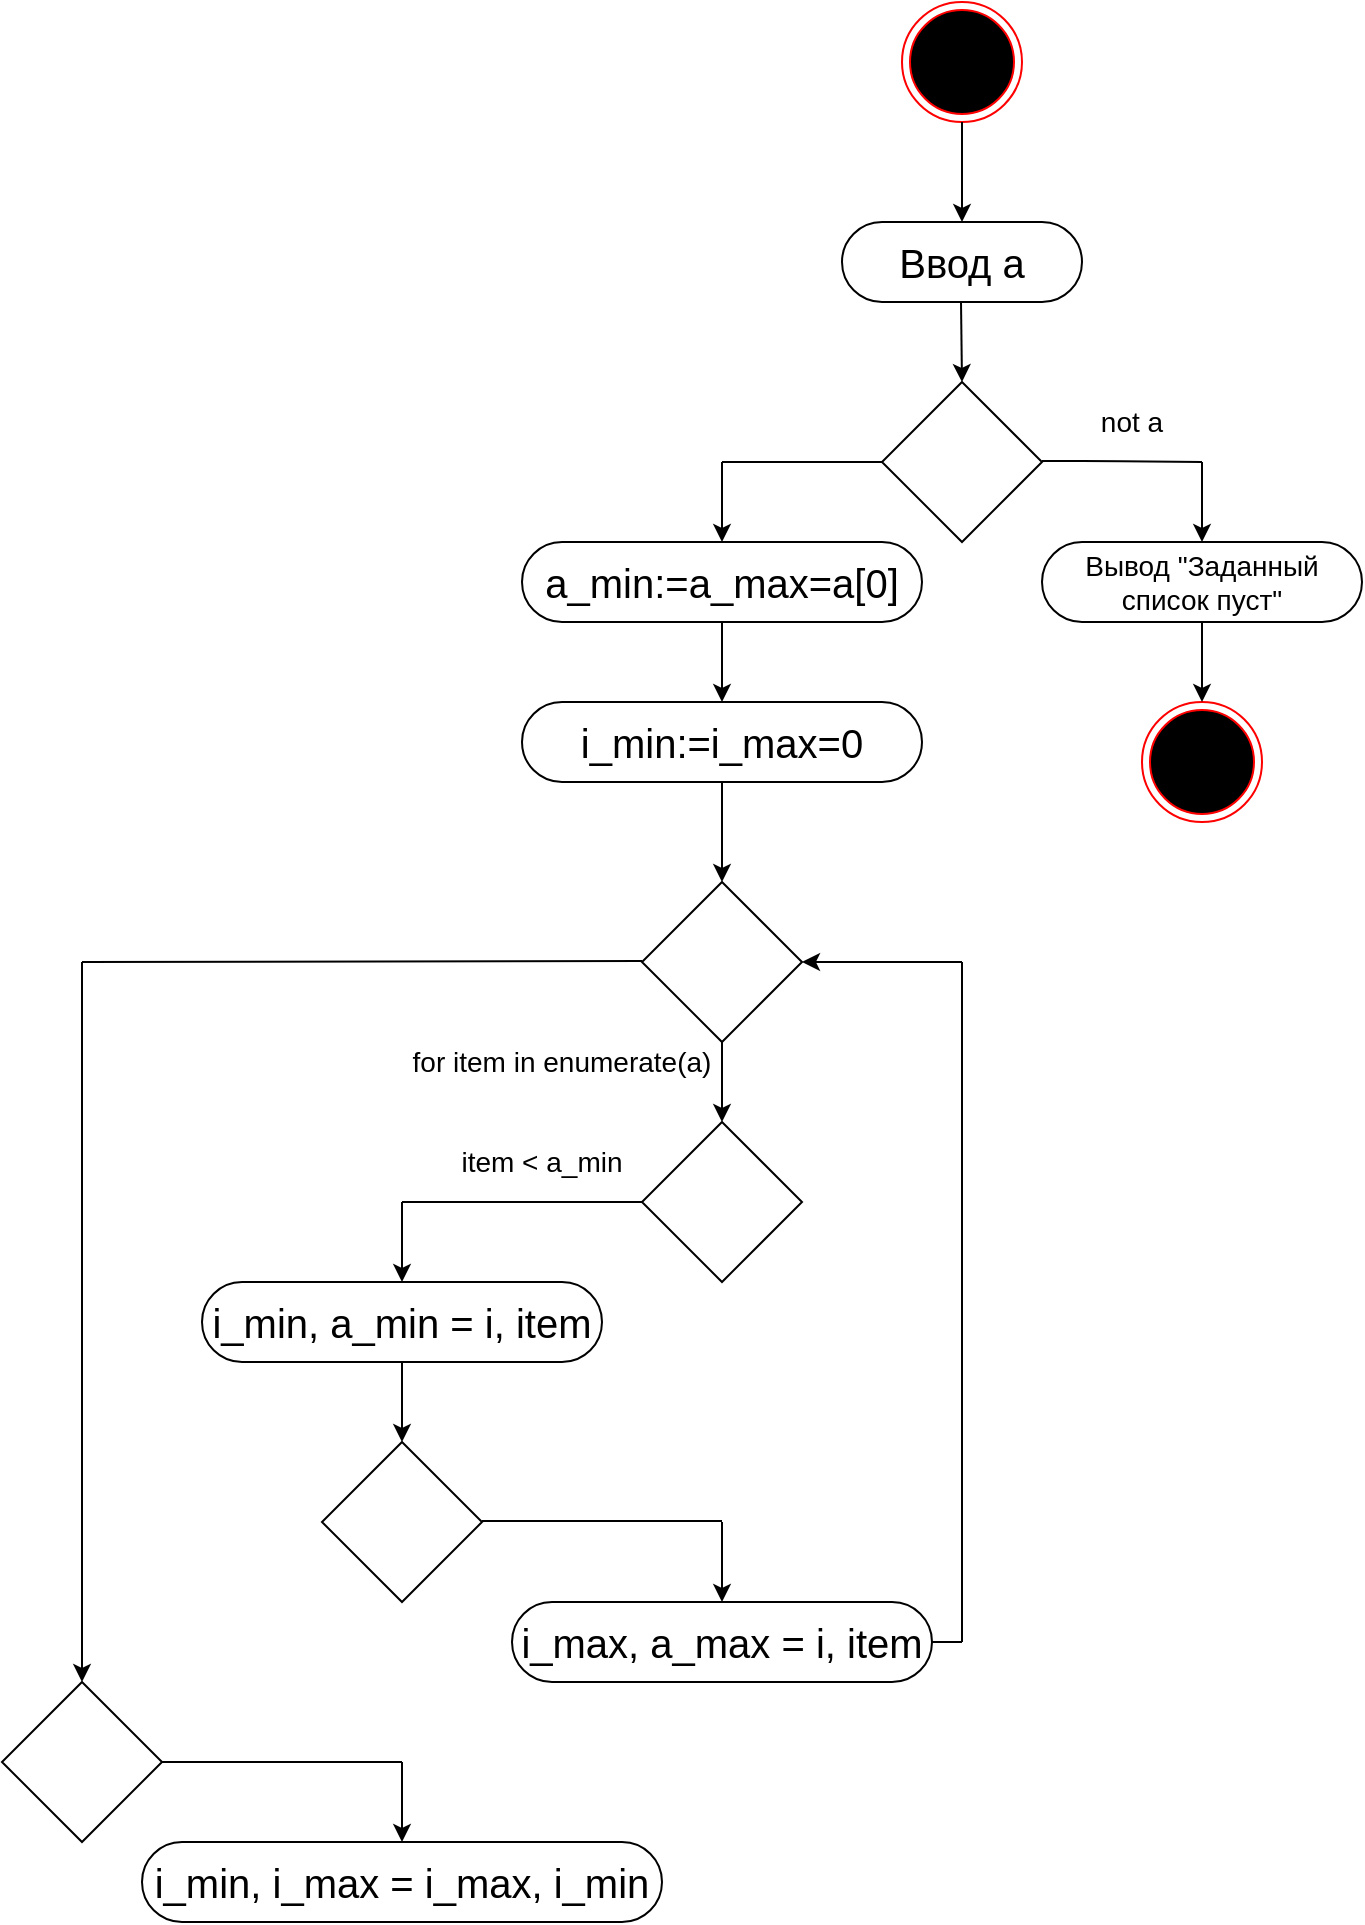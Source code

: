 <mxfile version="14.7.1" type="github">
  <diagram id="1G36SkYrBmARHfN4nVAl" name="Page-1">
    <mxGraphModel dx="269" dy="569" grid="1" gridSize="10" guides="1" tooltips="1" connect="1" arrows="1" fold="1" page="1" pageScale="1" pageWidth="827" pageHeight="1169" math="0" shadow="0">
      <root>
        <mxCell id="0" />
        <mxCell id="1" parent="0" />
        <mxCell id="stZG2l_DTAM-XmHHD5Aj-29" value="" style="ellipse;html=1;shape=endState;fillColor=#000000;strokeColor=#ff0000;" vertex="1" parent="1">
          <mxGeometry x="490" y="40" width="60" height="60" as="geometry" />
        </mxCell>
        <mxCell id="stZG2l_DTAM-XmHHD5Aj-30" value="" style="endArrow=classic;html=1;" edge="1" parent="1">
          <mxGeometry width="50" height="50" relative="1" as="geometry">
            <mxPoint x="520" y="100" as="sourcePoint" />
            <mxPoint x="520" y="150" as="targetPoint" />
          </mxGeometry>
        </mxCell>
        <mxCell id="stZG2l_DTAM-XmHHD5Aj-31" value="Ввод a" style="rounded=1;whiteSpace=wrap;html=1;arcSize=50;fontSize=20;" vertex="1" parent="1">
          <mxGeometry x="460" y="150" width="120" height="40" as="geometry" />
        </mxCell>
        <mxCell id="stZG2l_DTAM-XmHHD5Aj-32" value="" style="endArrow=classic;html=1;" edge="1" parent="1">
          <mxGeometry width="50" height="50" relative="1" as="geometry">
            <mxPoint x="519.5" y="190" as="sourcePoint" />
            <mxPoint x="520" y="230" as="targetPoint" />
          </mxGeometry>
        </mxCell>
        <mxCell id="stZG2l_DTAM-XmHHD5Aj-33" value="" style="rhombus;whiteSpace=wrap;html=1;fontSize=20;strokeColor=#000000;" vertex="1" parent="1">
          <mxGeometry x="480" y="230" width="80" height="80" as="geometry" />
        </mxCell>
        <mxCell id="stZG2l_DTAM-XmHHD5Aj-34" value="" style="endArrow=none;html=1;fontSize=20;" edge="1" parent="1">
          <mxGeometry width="50" height="50" relative="1" as="geometry">
            <mxPoint x="560" y="269.5" as="sourcePoint" />
            <mxPoint x="640" y="270" as="targetPoint" />
            <Array as="points">
              <mxPoint x="590" y="269.5" />
            </Array>
          </mxGeometry>
        </mxCell>
        <mxCell id="stZG2l_DTAM-XmHHD5Aj-35" value="" style="endArrow=classic;html=1;fontSize=20;" edge="1" parent="1">
          <mxGeometry width="50" height="50" relative="1" as="geometry">
            <mxPoint x="640" y="270" as="sourcePoint" />
            <mxPoint x="640" y="310" as="targetPoint" />
          </mxGeometry>
        </mxCell>
        <mxCell id="stZG2l_DTAM-XmHHD5Aj-36" value="a_min:=a_max=a[0]" style="rounded=1;whiteSpace=wrap;html=1;arcSize=50;fontSize=20;" vertex="1" parent="1">
          <mxGeometry x="300" y="310" width="200" height="40" as="geometry" />
        </mxCell>
        <mxCell id="stZG2l_DTAM-XmHHD5Aj-37" value="" style="endArrow=none;html=1;fontSize=20;" edge="1" parent="1">
          <mxGeometry width="50" height="50" relative="1" as="geometry">
            <mxPoint x="400" y="270" as="sourcePoint" />
            <mxPoint x="480" y="270" as="targetPoint" />
          </mxGeometry>
        </mxCell>
        <mxCell id="stZG2l_DTAM-XmHHD5Aj-38" value="" style="endArrow=classic;html=1;fontSize=20;" edge="1" parent="1">
          <mxGeometry width="50" height="50" relative="1" as="geometry">
            <mxPoint x="400" y="270" as="sourcePoint" />
            <mxPoint x="400" y="310" as="targetPoint" />
          </mxGeometry>
        </mxCell>
        <mxCell id="stZG2l_DTAM-XmHHD5Aj-39" value="Вывод &quot;Заданный список пуст&quot;" style="rounded=1;whiteSpace=wrap;html=1;arcSize=50;fontSize=14;" vertex="1" parent="1">
          <mxGeometry x="560" y="310" width="160" height="40" as="geometry" />
        </mxCell>
        <mxCell id="stZG2l_DTAM-XmHHD5Aj-40" value="" style="endArrow=classic;html=1;fontSize=14;" edge="1" parent="1">
          <mxGeometry width="50" height="50" relative="1" as="geometry">
            <mxPoint x="400" y="350" as="sourcePoint" />
            <mxPoint x="400" y="390" as="targetPoint" />
          </mxGeometry>
        </mxCell>
        <mxCell id="stZG2l_DTAM-XmHHD5Aj-41" value="" style="ellipse;html=1;shape=endState;fillColor=#000000;strokeColor=#ff0000;" vertex="1" parent="1">
          <mxGeometry x="610" y="390" width="60" height="60" as="geometry" />
        </mxCell>
        <mxCell id="stZG2l_DTAM-XmHHD5Aj-42" value="" style="endArrow=classic;html=1;fontSize=14;" edge="1" parent="1">
          <mxGeometry width="50" height="50" relative="1" as="geometry">
            <mxPoint x="640" y="350" as="sourcePoint" />
            <mxPoint x="640" y="390" as="targetPoint" />
          </mxGeometry>
        </mxCell>
        <mxCell id="stZG2l_DTAM-XmHHD5Aj-52" value="" style="rhombus;whiteSpace=wrap;html=1;fontSize=20;strokeColor=#000000;" vertex="1" parent="1">
          <mxGeometry x="360" y="480" width="80" height="80" as="geometry" />
        </mxCell>
        <mxCell id="stZG2l_DTAM-XmHHD5Aj-57" value="not a" style="text;html=1;strokeColor=none;fillColor=none;align=center;verticalAlign=middle;whiteSpace=wrap;rounded=0;fontSize=14;" vertex="1" parent="1">
          <mxGeometry x="560" y="240" width="90" height="20" as="geometry" />
        </mxCell>
        <mxCell id="stZG2l_DTAM-XmHHD5Aj-58" value="for item in enumerate(a)" style="text;html=1;strokeColor=none;fillColor=none;align=center;verticalAlign=middle;whiteSpace=wrap;rounded=0;fontSize=14;" vertex="1" parent="1">
          <mxGeometry x="240" y="560" width="160" height="20" as="geometry" />
        </mxCell>
        <mxCell id="stZG2l_DTAM-XmHHD5Aj-62" value="i_min:=i_max=0" style="rounded=1;whiteSpace=wrap;html=1;arcSize=50;fontSize=20;" vertex="1" parent="1">
          <mxGeometry x="300" y="390" width="200" height="40" as="geometry" />
        </mxCell>
        <mxCell id="stZG2l_DTAM-XmHHD5Aj-65" value="" style="endArrow=classic;html=1;fontSize=14;exitX=0.5;exitY=1;exitDx=0;exitDy=0;" edge="1" parent="1" source="stZG2l_DTAM-XmHHD5Aj-62">
          <mxGeometry width="50" height="50" relative="1" as="geometry">
            <mxPoint x="420" y="370" as="sourcePoint" />
            <mxPoint x="400" y="480" as="targetPoint" />
          </mxGeometry>
        </mxCell>
        <mxCell id="stZG2l_DTAM-XmHHD5Aj-66" value="" style="endArrow=classic;html=1;" edge="1" parent="1">
          <mxGeometry width="50" height="50" relative="1" as="geometry">
            <mxPoint x="400" y="560" as="sourcePoint" />
            <mxPoint x="400" y="600" as="targetPoint" />
          </mxGeometry>
        </mxCell>
        <mxCell id="stZG2l_DTAM-XmHHD5Aj-67" value="" style="rhombus;whiteSpace=wrap;html=1;fontSize=20;strokeColor=#000000;" vertex="1" parent="1">
          <mxGeometry x="360" y="600" width="80" height="80" as="geometry" />
        </mxCell>
        <mxCell id="stZG2l_DTAM-XmHHD5Aj-68" value="item &amp;lt; a_min" style="text;html=1;strokeColor=none;fillColor=none;align=center;verticalAlign=middle;whiteSpace=wrap;rounded=0;fontSize=14;" vertex="1" parent="1">
          <mxGeometry x="230" y="610" width="160" height="20" as="geometry" />
        </mxCell>
        <mxCell id="stZG2l_DTAM-XmHHD5Aj-69" value="" style="endArrow=none;html=1;" edge="1" parent="1">
          <mxGeometry width="50" height="50" relative="1" as="geometry">
            <mxPoint x="240" y="640" as="sourcePoint" />
            <mxPoint x="360" y="640" as="targetPoint" />
          </mxGeometry>
        </mxCell>
        <mxCell id="stZG2l_DTAM-XmHHD5Aj-74" value="" style="endArrow=classic;html=1;" edge="1" parent="1">
          <mxGeometry width="50" height="50" relative="1" as="geometry">
            <mxPoint x="240" y="640" as="sourcePoint" />
            <mxPoint x="240" y="680" as="targetPoint" />
          </mxGeometry>
        </mxCell>
        <mxCell id="stZG2l_DTAM-XmHHD5Aj-75" value="i_min, a_min = i, item" style="rounded=1;whiteSpace=wrap;html=1;arcSize=50;fontSize=20;" vertex="1" parent="1">
          <mxGeometry x="140" y="680" width="200" height="40" as="geometry" />
        </mxCell>
        <mxCell id="stZG2l_DTAM-XmHHD5Aj-77" value="" style="endArrow=classic;html=1;" edge="1" parent="1">
          <mxGeometry width="50" height="50" relative="1" as="geometry">
            <mxPoint x="240" y="720" as="sourcePoint" />
            <mxPoint x="240" y="760" as="targetPoint" />
          </mxGeometry>
        </mxCell>
        <mxCell id="stZG2l_DTAM-XmHHD5Aj-78" value="" style="rhombus;whiteSpace=wrap;html=1;fontSize=20;strokeColor=#000000;" vertex="1" parent="1">
          <mxGeometry x="200" y="760" width="80" height="80" as="geometry" />
        </mxCell>
        <mxCell id="stZG2l_DTAM-XmHHD5Aj-79" value="" style="endArrow=none;html=1;" edge="1" parent="1">
          <mxGeometry width="50" height="50" relative="1" as="geometry">
            <mxPoint x="280" y="799.5" as="sourcePoint" />
            <mxPoint x="400" y="799.5" as="targetPoint" />
          </mxGeometry>
        </mxCell>
        <mxCell id="stZG2l_DTAM-XmHHD5Aj-80" value="" style="endArrow=classic;html=1;" edge="1" parent="1">
          <mxGeometry width="50" height="50" relative="1" as="geometry">
            <mxPoint x="400" y="800" as="sourcePoint" />
            <mxPoint x="400" y="840" as="targetPoint" />
          </mxGeometry>
        </mxCell>
        <mxCell id="stZG2l_DTAM-XmHHD5Aj-81" value="i_max, a_max = i, item" style="rounded=1;whiteSpace=wrap;html=1;arcSize=50;fontSize=20;" vertex="1" parent="1">
          <mxGeometry x="295" y="840" width="210" height="40" as="geometry" />
        </mxCell>
        <mxCell id="stZG2l_DTAM-XmHHD5Aj-82" value="" style="endArrow=none;html=1;" edge="1" parent="1">
          <mxGeometry width="50" height="50" relative="1" as="geometry">
            <mxPoint x="505" y="860" as="sourcePoint" />
            <mxPoint x="520" y="860" as="targetPoint" />
          </mxGeometry>
        </mxCell>
        <mxCell id="stZG2l_DTAM-XmHHD5Aj-83" value="" style="endArrow=none;html=1;" edge="1" parent="1">
          <mxGeometry width="50" height="50" relative="1" as="geometry">
            <mxPoint x="520" y="520" as="sourcePoint" />
            <mxPoint x="520" y="860" as="targetPoint" />
          </mxGeometry>
        </mxCell>
        <mxCell id="stZG2l_DTAM-XmHHD5Aj-85" value="" style="endArrow=classic;html=1;entryX=1;entryY=0.5;entryDx=0;entryDy=0;" edge="1" parent="1" target="stZG2l_DTAM-XmHHD5Aj-52">
          <mxGeometry width="50" height="50" relative="1" as="geometry">
            <mxPoint x="520" y="520" as="sourcePoint" />
            <mxPoint x="570" y="470" as="targetPoint" />
          </mxGeometry>
        </mxCell>
        <mxCell id="stZG2l_DTAM-XmHHD5Aj-86" value="" style="endArrow=none;html=1;" edge="1" parent="1">
          <mxGeometry width="50" height="50" relative="1" as="geometry">
            <mxPoint x="80" y="520" as="sourcePoint" />
            <mxPoint x="360" y="519.5" as="targetPoint" />
          </mxGeometry>
        </mxCell>
        <mxCell id="stZG2l_DTAM-XmHHD5Aj-88" value="" style="endArrow=classic;html=1;entryX=0.5;entryY=0;entryDx=0;entryDy=0;" edge="1" parent="1" target="stZG2l_DTAM-XmHHD5Aj-90">
          <mxGeometry width="50" height="50" relative="1" as="geometry">
            <mxPoint x="80" y="520" as="sourcePoint" />
            <mxPoint x="80" y="840" as="targetPoint" />
          </mxGeometry>
        </mxCell>
        <mxCell id="stZG2l_DTAM-XmHHD5Aj-90" value="" style="rhombus;whiteSpace=wrap;html=1;fontSize=20;strokeColor=#000000;" vertex="1" parent="1">
          <mxGeometry x="40" y="880" width="80" height="80" as="geometry" />
        </mxCell>
        <mxCell id="stZG2l_DTAM-XmHHD5Aj-91" value="" style="endArrow=none;html=1;" edge="1" parent="1">
          <mxGeometry width="50" height="50" relative="1" as="geometry">
            <mxPoint x="120" y="920" as="sourcePoint" />
            <mxPoint x="240" y="920" as="targetPoint" />
          </mxGeometry>
        </mxCell>
        <mxCell id="stZG2l_DTAM-XmHHD5Aj-93" value="" style="endArrow=classic;html=1;" edge="1" parent="1">
          <mxGeometry width="50" height="50" relative="1" as="geometry">
            <mxPoint x="240" y="920" as="sourcePoint" />
            <mxPoint x="240" y="960" as="targetPoint" />
          </mxGeometry>
        </mxCell>
        <mxCell id="stZG2l_DTAM-XmHHD5Aj-94" value="i_min, i_max = i_max, i_min" style="rounded=1;whiteSpace=wrap;html=1;arcSize=50;fontSize=20;" vertex="1" parent="1">
          <mxGeometry x="110" y="960" width="260" height="40" as="geometry" />
        </mxCell>
      </root>
    </mxGraphModel>
  </diagram>
</mxfile>
